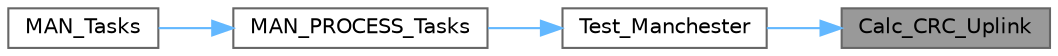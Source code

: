 digraph "Calc_CRC_Uplink"
{
 // LATEX_PDF_SIZE
  bgcolor="transparent";
  edge [fontname=Helvetica,fontsize=10,labelfontname=Helvetica,labelfontsize=10];
  node [fontname=Helvetica,fontsize=10,shape=box,height=0.2,width=0.4];
  rankdir="RL";
  Node1 [id="Node000001",label="Calc_CRC_Uplink",height=0.2,width=0.4,color="gray40", fillcolor="grey60", style="filled", fontcolor="black",tooltip=" "];
  Node1 -> Node2 [id="edge1_Node000001_Node000002",dir="back",color="steelblue1",style="solid",tooltip=" "];
  Node2 [id="Node000002",label="Test_Manchester",height=0.2,width=0.4,color="grey40", fillcolor="white", style="filled",URL="$man_8c.html#a58180a4bddf2eb82b49ce86257a95346",tooltip=" "];
  Node2 -> Node3 [id="edge2_Node000002_Node000003",dir="back",color="steelblue1",style="solid",tooltip=" "];
  Node3 [id="Node000003",label="MAN_PROCESS_Tasks",height=0.2,width=0.4,color="grey40", fillcolor="white", style="filled",URL="$man_8c.html#a48e348dab43f9719d4c7f62dcdc91ccf",tooltip=" "];
  Node3 -> Node4 [id="edge3_Node000003_Node000004",dir="back",color="steelblue1",style="solid",tooltip=" "];
  Node4 [id="Node000004",label="MAN_Tasks",height=0.2,width=0.4,color="grey40", fillcolor="white", style="filled",URL="$man_8c.html#aee1e768706fd21921cca7b874ff4f232",tooltip=" "];
}
